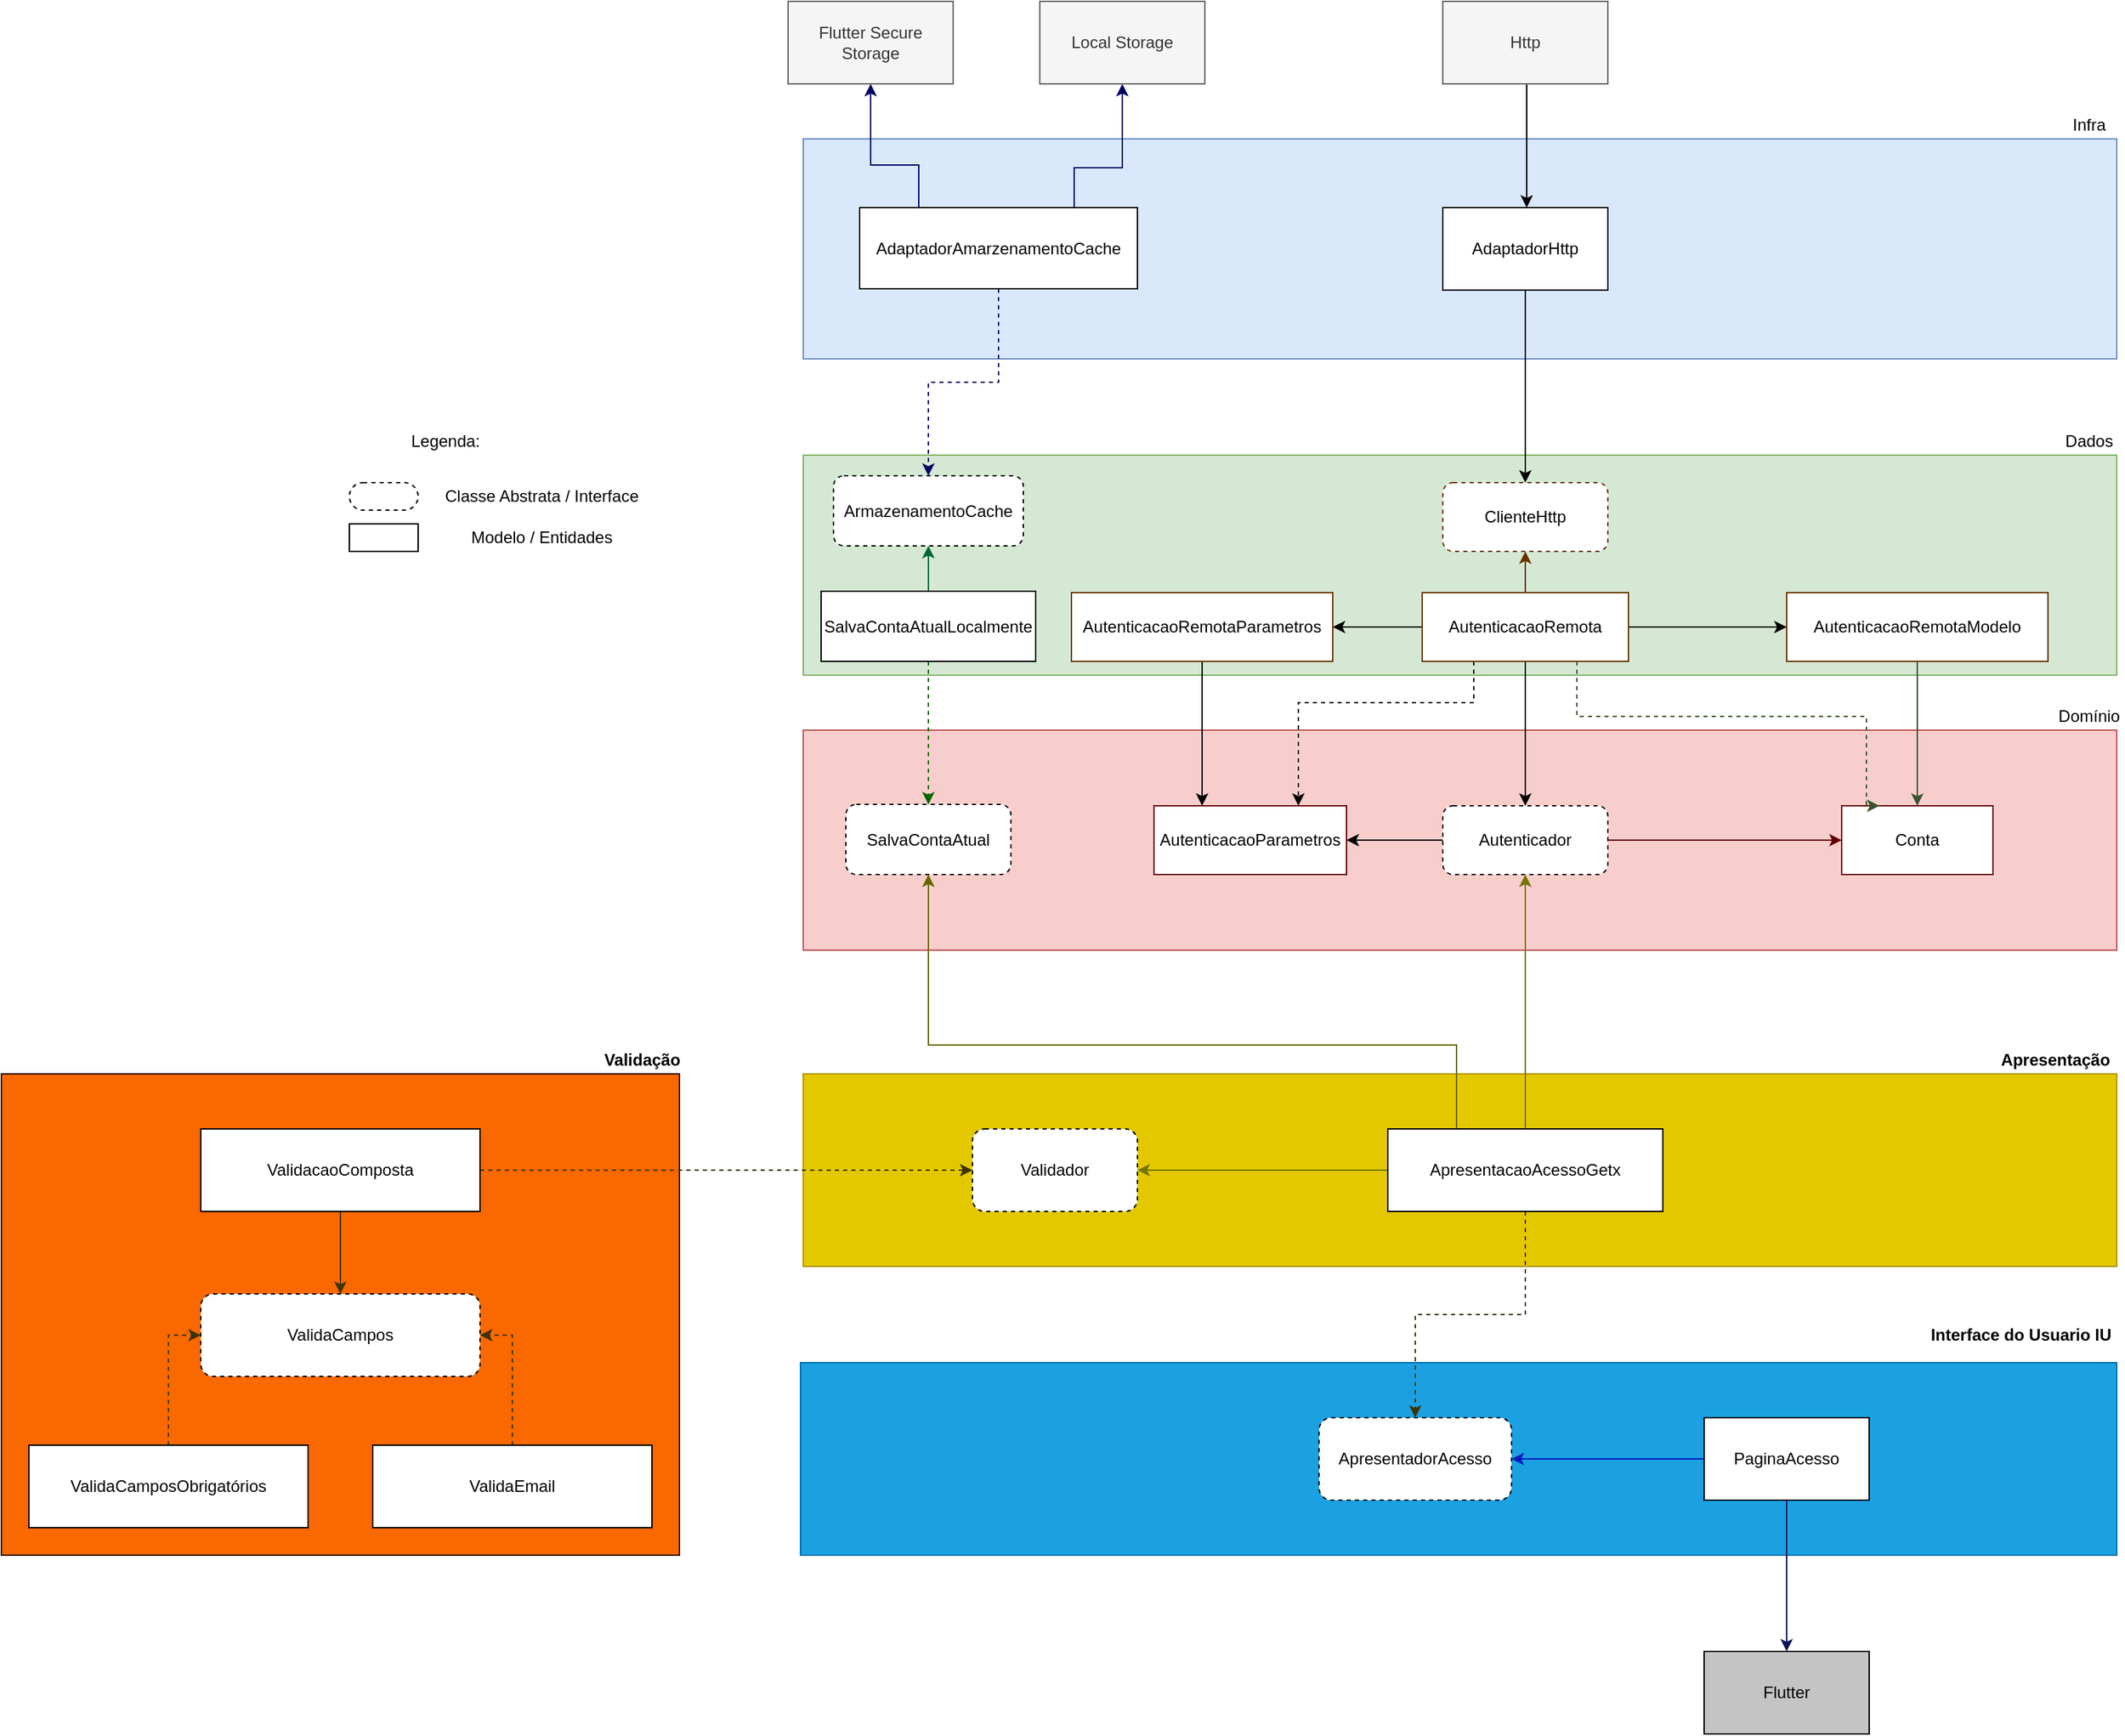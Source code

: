<mxfile version="14.9.6" type="device" pages="2"><diagram id="-bbJJGRPxOJt1-t5jsVp" name="Acesso"><mxGraphModel dx="1668" dy="913" grid="0" gridSize="10" guides="1" tooltips="1" connect="1" arrows="1" fold="1" page="0" pageScale="1" pageWidth="827" pageHeight="1169" background="#FFFFFF" math="0" shadow="0"><root><mxCell id="0"/><mxCell id="1" parent="0"/><mxCell id="5rnnDhxkC4u2PqNywNhu-6" value="" style="whiteSpace=wrap;html=1;rounded=0;fontSize=12;fillColor=#fa6800;fontColor=#000000;perimeterSpacing=1;strokeColor=#2B0C00;labelBorderColor=#000000;" parent="1" vertex="1"><mxGeometry x="-708" y="440" width="493" height="350" as="geometry"/></mxCell><mxCell id="UwhH6ctMZS8l2nbzUYeM-2" value="" style="rounded=0;whiteSpace=wrap;html=1;fillColor=#f8cecc;strokeColor=#b85450;labelBorderColor=none;" parent="1" vertex="1"><mxGeometry x="-125" y="190" width="955" height="160" as="geometry"/></mxCell><mxCell id="UwhH6ctMZS8l2nbzUYeM-15" value="" style="edgeStyle=orthogonalEdgeStyle;rounded=0;orthogonalLoop=1;jettySize=auto;html=1;fillColor=#f8cecc;strokeColor=#660000;" parent="1" source="UwhH6ctMZS8l2nbzUYeM-1" target="UwhH6ctMZS8l2nbzUYeM-10" edge="1"><mxGeometry relative="1" as="geometry"/></mxCell><mxCell id="7zhD6zq6-r8EvPoiKC4T-30" value="" style="edgeStyle=orthogonalEdgeStyle;rounded=0;orthogonalLoop=1;jettySize=auto;html=1;" parent="1" source="UwhH6ctMZS8l2nbzUYeM-1" target="7zhD6zq6-r8EvPoiKC4T-16" edge="1"><mxGeometry relative="1" as="geometry"/></mxCell><mxCell id="UwhH6ctMZS8l2nbzUYeM-1" value="Autenticador" style="rounded=1;whiteSpace=wrap;html=1;dashed=1;" parent="1" vertex="1"><mxGeometry x="340" y="245" width="120" height="50" as="geometry"/></mxCell><mxCell id="UwhH6ctMZS8l2nbzUYeM-3" value="Domínio" style="text;html=1;strokeColor=none;fillColor=none;align=center;verticalAlign=middle;whiteSpace=wrap;rounded=0;" parent="1" vertex="1"><mxGeometry x="790" y="170" width="40" height="20" as="geometry"/></mxCell><mxCell id="UwhH6ctMZS8l2nbzUYeM-5" value="Classe Abstrata / Interface" style="text;html=1;strokeColor=none;fillColor=none;align=center;verticalAlign=middle;whiteSpace=wrap;rounded=0;" parent="1" vertex="1"><mxGeometry x="-405" y="20" width="180" as="geometry"/></mxCell><mxCell id="UwhH6ctMZS8l2nbzUYeM-7" value="Legenda:" style="text;html=1;strokeColor=none;fillColor=none;align=center;verticalAlign=middle;whiteSpace=wrap;rounded=0;" parent="1" vertex="1"><mxGeometry x="-405" y="-30" width="40" height="20" as="geometry"/></mxCell><mxCell id="UwhH6ctMZS8l2nbzUYeM-8" value="" style="rounded=1;whiteSpace=wrap;html=1;dashed=1;arcSize=50;" parent="1" vertex="1"><mxGeometry x="-455" y="10" width="50" height="20" as="geometry"/></mxCell><mxCell id="UwhH6ctMZS8l2nbzUYeM-10" value="Conta" style="rounded=0;whiteSpace=wrap;html=1;strokeColor=#660000;" parent="1" vertex="1"><mxGeometry x="630" y="245" width="110" height="50" as="geometry"/></mxCell><mxCell id="UwhH6ctMZS8l2nbzUYeM-12" value="" style="rounded=0;whiteSpace=wrap;html=1;arcSize=50;" parent="1" vertex="1"><mxGeometry x="-455" y="40" width="50" height="20" as="geometry"/></mxCell><mxCell id="UwhH6ctMZS8l2nbzUYeM-13" value="Modelo / Entidades" style="text;html=1;strokeColor=none;fillColor=none;align=center;verticalAlign=middle;whiteSpace=wrap;rounded=0;" parent="1" vertex="1"><mxGeometry x="-405" y="50" width="180" as="geometry"/></mxCell><mxCell id="UwhH6ctMZS8l2nbzUYeM-19" value="" style="rounded=0;whiteSpace=wrap;html=1;fillColor=#d5e8d4;strokeColor=#82b366;" parent="1" vertex="1"><mxGeometry x="-125" y="-10" width="955" height="160" as="geometry"/></mxCell><mxCell id="UwhH6ctMZS8l2nbzUYeM-22" value="Dados" style="text;html=1;strokeColor=none;fillColor=none;align=center;verticalAlign=middle;whiteSpace=wrap;rounded=0;" parent="1" vertex="1"><mxGeometry x="790" y="-30" width="40" height="20" as="geometry"/></mxCell><mxCell id="UwhH6ctMZS8l2nbzUYeM-42" style="edgeStyle=orthogonalEdgeStyle;rounded=0;orthogonalLoop=1;jettySize=auto;html=1;exitX=0.5;exitY=0;exitDx=0;exitDy=0;entryX=0.5;entryY=1;entryDx=0;entryDy=0;strokeColor=#663300;" parent="1" source="UwhH6ctMZS8l2nbzUYeM-23" target="UwhH6ctMZS8l2nbzUYeM-38" edge="1"><mxGeometry relative="1" as="geometry"/></mxCell><mxCell id="7zhD6zq6-r8EvPoiKC4T-9" style="edgeStyle=orthogonalEdgeStyle;rounded=0;orthogonalLoop=1;jettySize=auto;html=1;" parent="1" source="UwhH6ctMZS8l2nbzUYeM-23" target="7zhD6zq6-r8EvPoiKC4T-3" edge="1"><mxGeometry relative="1" as="geometry"/></mxCell><mxCell id="7zhD6zq6-r8EvPoiKC4T-13" style="edgeStyle=orthogonalEdgeStyle;rounded=0;orthogonalLoop=1;jettySize=auto;html=1;" parent="1" source="UwhH6ctMZS8l2nbzUYeM-23" target="7zhD6zq6-r8EvPoiKC4T-4" edge="1"><mxGeometry relative="1" as="geometry"/></mxCell><mxCell id="7zhD6zq6-r8EvPoiKC4T-20" style="edgeStyle=orthogonalEdgeStyle;rounded=0;orthogonalLoop=1;jettySize=auto;html=1;exitX=0.5;exitY=1;exitDx=0;exitDy=0;" parent="1" source="UwhH6ctMZS8l2nbzUYeM-23" target="UwhH6ctMZS8l2nbzUYeM-1" edge="1"><mxGeometry relative="1" as="geometry"/></mxCell><mxCell id="7zhD6zq6-r8EvPoiKC4T-38" style="edgeStyle=orthogonalEdgeStyle;rounded=0;orthogonalLoop=1;jettySize=auto;html=1;exitX=0.25;exitY=1;exitDx=0;exitDy=0;entryX=0.75;entryY=0;entryDx=0;entryDy=0;dashed=1;" parent="1" source="UwhH6ctMZS8l2nbzUYeM-23" target="7zhD6zq6-r8EvPoiKC4T-16" edge="1"><mxGeometry relative="1" as="geometry"><Array as="points"><mxPoint x="363" y="170"/><mxPoint x="235" y="170"/></Array></mxGeometry></mxCell><mxCell id="Z8HJeur-uWIIA_DgqLQY-16" style="edgeStyle=orthogonalEdgeStyle;rounded=0;orthogonalLoop=1;jettySize=auto;html=1;exitX=0.75;exitY=1;exitDx=0;exitDy=0;entryX=0.25;entryY=0;entryDx=0;entryDy=0;dashed=1;fillColor=#6d8764;strokeColor=#3A5431;" parent="1" source="UwhH6ctMZS8l2nbzUYeM-23" target="UwhH6ctMZS8l2nbzUYeM-10" edge="1"><mxGeometry relative="1" as="geometry"><Array as="points"><mxPoint x="438" y="180"/><mxPoint x="648" y="180"/></Array></mxGeometry></mxCell><mxCell id="UwhH6ctMZS8l2nbzUYeM-23" value="AutenticacaoRemota" style="rounded=0;whiteSpace=wrap;html=1;strokeColor=#663300;" parent="1" vertex="1"><mxGeometry x="325" y="90" width="150" height="50" as="geometry"/></mxCell><mxCell id="UwhH6ctMZS8l2nbzUYeM-38" value="" style="rounded=1;whiteSpace=wrap;html=1;strokeColor=#663300;dashed=1;fillColor=#FFFFFF;" parent="1" vertex="1"><mxGeometry x="340" y="10" width="120" height="50" as="geometry"/></mxCell><mxCell id="UwhH6ctMZS8l2nbzUYeM-41" value="ClienteHttp" style="text;html=1;strokeColor=none;fillColor=none;align=center;verticalAlign=middle;whiteSpace=wrap;rounded=0;" parent="1" vertex="1"><mxGeometry x="380" y="25" width="40" height="20" as="geometry"/></mxCell><mxCell id="7zhD6zq6-r8EvPoiKC4T-36" style="edgeStyle=orthogonalEdgeStyle;rounded=0;orthogonalLoop=1;jettySize=auto;html=1;exitX=0.5;exitY=1;exitDx=0;exitDy=0;entryX=0.25;entryY=0;entryDx=0;entryDy=0;" parent="1" source="7zhD6zq6-r8EvPoiKC4T-3" target="7zhD6zq6-r8EvPoiKC4T-16" edge="1"><mxGeometry relative="1" as="geometry"/></mxCell><mxCell id="7zhD6zq6-r8EvPoiKC4T-3" value="AutenticacaoRemotaParametros" style="rounded=0;whiteSpace=wrap;html=1;strokeColor=#663300;" parent="1" vertex="1"><mxGeometry x="70" y="90" width="190" height="50" as="geometry"/></mxCell><mxCell id="Z8HJeur-uWIIA_DgqLQY-17" style="edgeStyle=orthogonalEdgeStyle;rounded=0;orthogonalLoop=1;jettySize=auto;html=1;exitX=0.5;exitY=1;exitDx=0;exitDy=0;fillColor=#6d8764;strokeColor=#3A5431;" parent="1" source="7zhD6zq6-r8EvPoiKC4T-4" target="UwhH6ctMZS8l2nbzUYeM-10" edge="1"><mxGeometry relative="1" as="geometry"/></mxCell><mxCell id="7zhD6zq6-r8EvPoiKC4T-4" value="AutenticacaoRemotaModelo" style="rounded=0;whiteSpace=wrap;html=1;strokeColor=#663300;" parent="1" vertex="1"><mxGeometry x="590" y="90" width="190" height="50" as="geometry"/></mxCell><mxCell id="7zhD6zq6-r8EvPoiKC4T-16" value="AutenticacaoParametros" style="rounded=0;whiteSpace=wrap;html=1;strokeColor=#660000;" parent="1" vertex="1"><mxGeometry x="130" y="245" width="140" height="50" as="geometry"/></mxCell><mxCell id="Z8HJeur-uWIIA_DgqLQY-1" value="" style="rounded=0;whiteSpace=wrap;html=1;fillColor=#dae8fc;strokeColor=#6c8ebf;" parent="1" vertex="1"><mxGeometry x="-125" y="-240" width="955" height="160" as="geometry"/></mxCell><mxCell id="Z8HJeur-uWIIA_DgqLQY-6" style="edgeStyle=orthogonalEdgeStyle;rounded=0;orthogonalLoop=1;jettySize=auto;html=1;entryX=0.5;entryY=0;entryDx=0;entryDy=0;" parent="1" source="Z8HJeur-uWIIA_DgqLQY-3" target="UwhH6ctMZS8l2nbzUYeM-38" edge="1"><mxGeometry relative="1" as="geometry"/></mxCell><mxCell id="Z8HJeur-uWIIA_DgqLQY-3" value="AdaptadorHttp" style="rounded=0;whiteSpace=wrap;html=1;" parent="1" vertex="1"><mxGeometry x="340" y="-190" width="120" height="60" as="geometry"/></mxCell><mxCell id="Z8HJeur-uWIIA_DgqLQY-5" value="Infra" style="text;html=1;strokeColor=none;fillColor=none;align=center;verticalAlign=middle;whiteSpace=wrap;rounded=0;" parent="1" vertex="1"><mxGeometry x="790" y="-260" width="40" height="20" as="geometry"/></mxCell><mxCell id="Z8HJeur-uWIIA_DgqLQY-8" value="" style="edgeStyle=orthogonalEdgeStyle;rounded=0;orthogonalLoop=1;jettySize=auto;html=1;" parent="1" edge="1"><mxGeometry relative="1" as="geometry"><mxPoint x="401" y="-280" as="sourcePoint"/><mxPoint x="401" y="-190" as="targetPoint"/><Array as="points"><mxPoint x="401" y="-250"/><mxPoint x="401" y="-250"/></Array></mxGeometry></mxCell><mxCell id="Z8HJeur-uWIIA_DgqLQY-7" value="Http" style="whiteSpace=wrap;html=1;fillColor=#f5f5f5;strokeColor=#666666;fontColor=#333333;" parent="1" vertex="1"><mxGeometry x="340" y="-340" width="120" height="60" as="geometry"/></mxCell><mxCell id="Z8HJeur-uWIIA_DgqLQY-9" value="" style="rounded=0;whiteSpace=wrap;html=1;fillColor=#e3c800;strokeColor=#B09500;fontColor=#000000;labelBorderColor=#000000;" parent="1" vertex="1"><mxGeometry x="-125" y="440" width="955" height="140" as="geometry"/></mxCell><mxCell id="Z8HJeur-uWIIA_DgqLQY-10" value="" style="rounded=0;whiteSpace=wrap;html=1;fillColor=#1ba1e2;strokeColor=#006EAF;fontColor=#ffffff;labelBorderColor=#000A14;" parent="1" vertex="1"><mxGeometry x="-127" y="650" width="957" height="140" as="geometry"/></mxCell><mxCell id="Z8HJeur-uWIIA_DgqLQY-37" style="edgeStyle=orthogonalEdgeStyle;rounded=0;orthogonalLoop=1;jettySize=auto;html=1;strokeColor=#757500;" parent="1" source="Z8HJeur-uWIIA_DgqLQY-12" target="UwhH6ctMZS8l2nbzUYeM-1" edge="1"><mxGeometry relative="1" as="geometry"/></mxCell><mxCell id="Z8HJeur-uWIIA_DgqLQY-38" value="" style="edgeStyle=orthogonalEdgeStyle;rounded=0;orthogonalLoop=1;jettySize=auto;html=1;strokeColor=#757500;" parent="1" source="Z8HJeur-uWIIA_DgqLQY-12" target="Z8HJeur-uWIIA_DgqLQY-15" edge="1"><mxGeometry relative="1" as="geometry"/></mxCell><mxCell id="5rnnDhxkC4u2PqNywNhu-3" style="edgeStyle=orthogonalEdgeStyle;rounded=0;orthogonalLoop=1;jettySize=auto;html=1;fontSize=12;fillColor=#e3c800;dashed=1;strokeColor=#3D3400;" parent="1" source="Z8HJeur-uWIIA_DgqLQY-12" target="5rnnDhxkC4u2PqNywNhu-2" edge="1"><mxGeometry relative="1" as="geometry"/></mxCell><mxCell id="5x_9FI-Nl0D0vRtxpxNL-2" style="edgeStyle=orthogonalEdgeStyle;rounded=0;orthogonalLoop=1;jettySize=auto;html=1;entryX=0.5;entryY=1;entryDx=0;entryDy=0;strokeColor=#666600;" edge="1" parent="1" source="Z8HJeur-uWIIA_DgqLQY-12" target="5x_9FI-Nl0D0vRtxpxNL-1"><mxGeometry relative="1" as="geometry"><Array as="points"><mxPoint x="350" y="419"/><mxPoint x="-34" y="419"/></Array></mxGeometry></mxCell><mxCell id="Z8HJeur-uWIIA_DgqLQY-12" value="ApresentacaoAcessoGetx" style="rounded=0;whiteSpace=wrap;html=1;" parent="1" vertex="1"><mxGeometry x="300" y="480" width="200" height="60" as="geometry"/></mxCell><mxCell id="Z8HJeur-uWIIA_DgqLQY-13" value="Apresentação" style="text;html=1;align=center;verticalAlign=middle;resizable=0;points=[];autosize=1;strokeColor=none;fontStyle=1" parent="1" vertex="1"><mxGeometry x="740" y="420" width="90" height="20" as="geometry"/></mxCell><mxCell id="Z8HJeur-uWIIA_DgqLQY-15" value="Validador" style="rounded=1;whiteSpace=wrap;html=1;dashed=1;" parent="1" vertex="1"><mxGeometry x="-2" y="480" width="120" height="60" as="geometry"/></mxCell><mxCell id="Z8HJeur-uWIIA_DgqLQY-19" value="Interface do Usuario IU" style="text;html=1;align=center;verticalAlign=middle;resizable=0;points=[];autosize=1;strokeColor=none;fontStyle=1" parent="1" vertex="1"><mxGeometry x="685" y="620" width="150" height="20" as="geometry"/></mxCell><mxCell id="5rnnDhxkC4u2PqNywNhu-13" style="edgeStyle=orthogonalEdgeStyle;rounded=0;orthogonalLoop=1;jettySize=auto;html=1;entryX=0;entryY=0.5;entryDx=0;entryDy=0;fontSize=12;strokeColor=#3D3400;dashed=1;" parent="1" source="Z8HJeur-uWIIA_DgqLQY-21" target="5rnnDhxkC4u2PqNywNhu-8" edge="1"><mxGeometry relative="1" as="geometry"/></mxCell><mxCell id="Z8HJeur-uWIIA_DgqLQY-21" value="ValidaCamposObrigatórios" style="rounded=0;whiteSpace=wrap;html=1;fillColor=#FFFFFF;" parent="1" vertex="1"><mxGeometry x="-688" y="710" width="203" height="60" as="geometry"/></mxCell><mxCell id="5rnnDhxkC4u2PqNywNhu-12" style="edgeStyle=orthogonalEdgeStyle;rounded=0;orthogonalLoop=1;jettySize=auto;html=1;entryX=1;entryY=0.5;entryDx=0;entryDy=0;fontSize=12;strokeColor=#3D3400;dashed=1;" parent="1" source="Z8HJeur-uWIIA_DgqLQY-22" target="5rnnDhxkC4u2PqNywNhu-8" edge="1"><mxGeometry relative="1" as="geometry"/></mxCell><mxCell id="Z8HJeur-uWIIA_DgqLQY-22" value="ValidaEmail" style="rounded=0;whiteSpace=wrap;html=1;fillColor=#FFFFFF;" parent="1" vertex="1"><mxGeometry x="-438" y="710" width="203" height="60" as="geometry"/></mxCell><mxCell id="5rnnDhxkC4u2PqNywNhu-9" style="edgeStyle=orthogonalEdgeStyle;rounded=0;orthogonalLoop=1;jettySize=auto;html=1;entryX=0;entryY=0.5;entryDx=0;entryDy=0;fontSize=12;strokeColor=#3D3400;dashed=1;" parent="1" source="Z8HJeur-uWIIA_DgqLQY-23" target="Z8HJeur-uWIIA_DgqLQY-15" edge="1"><mxGeometry relative="1" as="geometry"/></mxCell><mxCell id="5rnnDhxkC4u2PqNywNhu-11" style="edgeStyle=orthogonalEdgeStyle;rounded=0;orthogonalLoop=1;jettySize=auto;html=1;fontSize=12;strokeColor=#3D3400;" parent="1" source="Z8HJeur-uWIIA_DgqLQY-23" target="5rnnDhxkC4u2PqNywNhu-8" edge="1"><mxGeometry relative="1" as="geometry"/></mxCell><mxCell id="Z8HJeur-uWIIA_DgqLQY-23" value="ValidacaoComposta" style="rounded=0;whiteSpace=wrap;html=1;fillColor=#FFFFFF;" parent="1" vertex="1"><mxGeometry x="-563" y="480" width="203" height="60" as="geometry"/></mxCell><mxCell id="Z8HJeur-uWIIA_DgqLQY-35" style="edgeStyle=orthogonalEdgeStyle;rounded=0;orthogonalLoop=1;jettySize=auto;html=1;strokeColor=#0C1759;" parent="1" source="Z8HJeur-uWIIA_DgqLQY-30" target="Z8HJeur-uWIIA_DgqLQY-33" edge="1"><mxGeometry relative="1" as="geometry"/></mxCell><mxCell id="5rnnDhxkC4u2PqNywNhu-4" style="edgeStyle=orthogonalEdgeStyle;rounded=0;orthogonalLoop=1;jettySize=auto;html=1;entryX=1;entryY=0.5;entryDx=0;entryDy=0;fontSize=12;strokeColor=#001DBC;fillColor=#0050ef;" parent="1" source="Z8HJeur-uWIIA_DgqLQY-30" target="5rnnDhxkC4u2PqNywNhu-2" edge="1"><mxGeometry relative="1" as="geometry"/></mxCell><mxCell id="Z8HJeur-uWIIA_DgqLQY-30" value="PaginaAcesso" style="rounded=0;whiteSpace=wrap;html=1;fillColor=#FFFFFF;" parent="1" vertex="1"><mxGeometry x="530" y="690" width="120" height="60" as="geometry"/></mxCell><mxCell id="Z8HJeur-uWIIA_DgqLQY-33" value="Flutter" style="rounded=0;whiteSpace=wrap;html=1;fillColor=#C4C4C4;" parent="1" vertex="1"><mxGeometry x="530" y="860" width="120" height="60" as="geometry"/></mxCell><mxCell id="Z8HJeur-uWIIA_DgqLQY-36" value="Validação" style="text;html=1;strokeColor=none;fillColor=none;align=center;verticalAlign=middle;whiteSpace=wrap;rounded=0;fontStyle=1" parent="1" vertex="1"><mxGeometry x="-262" y="420" width="40" height="20" as="geometry"/></mxCell><mxCell id="5rnnDhxkC4u2PqNywNhu-2" value="ApresentadorAcesso" style="rounded=1;whiteSpace=wrap;html=1;dashed=1;" parent="1" vertex="1"><mxGeometry x="250" y="690" width="140" height="60" as="geometry"/></mxCell><mxCell id="5rnnDhxkC4u2PqNywNhu-8" value="ValidaCampos" style="rounded=1;whiteSpace=wrap;html=1;fillColor=#FFFFFF;dashed=1;" parent="1" vertex="1"><mxGeometry x="-563" y="600" width="203" height="60" as="geometry"/></mxCell><mxCell id="5x_9FI-Nl0D0vRtxpxNL-1" value="SalvaContaAtual" style="whiteSpace=wrap;html=1;rounded=1;dashed=1;" vertex="1" parent="1"><mxGeometry x="-94" y="244" width="120" height="51" as="geometry"/></mxCell><mxCell id="5x_9FI-Nl0D0vRtxpxNL-5" style="edgeStyle=orthogonalEdgeStyle;rounded=0;orthogonalLoop=1;jettySize=auto;html=1;dashed=1;strokeColor=#006600;" edge="1" parent="1" source="5x_9FI-Nl0D0vRtxpxNL-3" target="5x_9FI-Nl0D0vRtxpxNL-1"><mxGeometry relative="1" as="geometry"/></mxCell><mxCell id="5x_9FI-Nl0D0vRtxpxNL-6" style="edgeStyle=orthogonalEdgeStyle;rounded=0;orthogonalLoop=1;jettySize=auto;html=1;strokeColor=#006633;" edge="1" parent="1" source="5x_9FI-Nl0D0vRtxpxNL-3" target="5x_9FI-Nl0D0vRtxpxNL-4"><mxGeometry relative="1" as="geometry"/></mxCell><mxCell id="5x_9FI-Nl0D0vRtxpxNL-3" value="SalvaContaAtualLocalmente" style="whiteSpace=wrap;html=1;rounded=0;" vertex="1" parent="1"><mxGeometry x="-112" y="89" width="156" height="51" as="geometry"/></mxCell><mxCell id="5x_9FI-Nl0D0vRtxpxNL-4" value="ArmazenamentoCache" style="whiteSpace=wrap;html=1;rounded=1;dashed=1;" vertex="1" parent="1"><mxGeometry x="-103" y="5" width="138" height="51" as="geometry"/></mxCell><mxCell id="5x_9FI-Nl0D0vRtxpxNL-8" style="edgeStyle=orthogonalEdgeStyle;rounded=0;orthogonalLoop=1;jettySize=auto;html=1;entryX=0.5;entryY=0;entryDx=0;entryDy=0;strokeColor=#000066;dashed=1;" edge="1" parent="1" source="5x_9FI-Nl0D0vRtxpxNL-7" target="5x_9FI-Nl0D0vRtxpxNL-4"><mxGeometry relative="1" as="geometry"/></mxCell><mxCell id="5x_9FI-Nl0D0vRtxpxNL-11" style="edgeStyle=orthogonalEdgeStyle;rounded=0;orthogonalLoop=1;jettySize=auto;html=1;entryX=0.5;entryY=1;entryDx=0;entryDy=0;strokeColor=#000066;" edge="1" parent="1" source="5x_9FI-Nl0D0vRtxpxNL-7" target="5x_9FI-Nl0D0vRtxpxNL-9"><mxGeometry relative="1" as="geometry"><Array as="points"><mxPoint x="72" y="-219"/><mxPoint x="107" y="-219"/></Array></mxGeometry></mxCell><mxCell id="5x_9FI-Nl0D0vRtxpxNL-12" style="edgeStyle=orthogonalEdgeStyle;rounded=0;orthogonalLoop=1;jettySize=auto;html=1;strokeColor=#000066;" edge="1" parent="1" source="5x_9FI-Nl0D0vRtxpxNL-7" target="5x_9FI-Nl0D0vRtxpxNL-10"><mxGeometry relative="1" as="geometry"><Array as="points"><mxPoint x="-41" y="-221"/><mxPoint x="-76" y="-221"/></Array></mxGeometry></mxCell><mxCell id="5x_9FI-Nl0D0vRtxpxNL-7" value="AdaptadorAmarzenamentoCache" style="whiteSpace=wrap;html=1;rounded=0;" vertex="1" parent="1"><mxGeometry x="-84" y="-190" width="202" height="59" as="geometry"/></mxCell><mxCell id="5x_9FI-Nl0D0vRtxpxNL-9" value="Local Storage" style="whiteSpace=wrap;html=1;fillColor=#f5f5f5;strokeColor=#666666;fontColor=#333333;" vertex="1" parent="1"><mxGeometry x="47" y="-340" width="120" height="60" as="geometry"/></mxCell><mxCell id="5x_9FI-Nl0D0vRtxpxNL-10" value="Flutter Secure Storage" style="whiteSpace=wrap;html=1;fillColor=#f5f5f5;strokeColor=#666666;fontColor=#333333;" vertex="1" parent="1"><mxGeometry x="-136" y="-340" width="120" height="60" as="geometry"/></mxCell></root></mxGraphModel></diagram><diagram id="ycyN1SMtloZr0cbZOVLn" name="Pad. Proj IU"><mxGraphModel dx="868" dy="513" grid="1" gridSize="10" guides="1" tooltips="1" connect="1" arrows="1" fold="1" page="1" pageScale="1" pageWidth="850" pageHeight="1100" math="0" shadow="0"><root><mxCell id="uQr1lxOckWPUnEs-vN7R-0"/><mxCell id="uQr1lxOckWPUnEs-vN7R-1" parent="uQr1lxOckWPUnEs-vN7R-0"/><mxCell id="uQr1lxOckWPUnEs-vN7R-2" value="&lt;b&gt;&lt;font style=&quot;font-size: 12px&quot;&gt;MVC&lt;/font&gt;&lt;/b&gt;" style="whiteSpace=wrap;html=1;fillColor=#FF6666;rounded=0;" vertex="1" parent="uQr1lxOckWPUnEs-vN7R-1"><mxGeometry x="130" y="30" width="600" height="160" as="geometry"/></mxCell><mxCell id="uQr1lxOckWPUnEs-vN7R-13" style="edgeStyle=orthogonalEdgeStyle;rounded=0;orthogonalLoop=1;jettySize=auto;html=1;exitX=1;exitY=0.25;exitDx=0;exitDy=0;entryX=0;entryY=0.25;entryDx=0;entryDy=0;strokeColor=#000000;" edge="1" parent="uQr1lxOckWPUnEs-vN7R-1" source="uQr1lxOckWPUnEs-vN7R-3" target="uQr1lxOckWPUnEs-vN7R-6"><mxGeometry relative="1" as="geometry"/></mxCell><mxCell id="uQr1lxOckWPUnEs-vN7R-17" style="edgeStyle=orthogonalEdgeStyle;rounded=0;orthogonalLoop=1;jettySize=auto;html=1;exitX=0;exitY=0.75;exitDx=0;exitDy=0;entryX=1;entryY=0.75;entryDx=0;entryDy=0;strokeColor=#000000;" edge="1" parent="uQr1lxOckWPUnEs-vN7R-1" source="uQr1lxOckWPUnEs-vN7R-3" target="uQr1lxOckWPUnEs-vN7R-4"><mxGeometry relative="1" as="geometry"/></mxCell><mxCell id="uQr1lxOckWPUnEs-vN7R-3" value="Controller" style="rounded=0;whiteSpace=wrap;html=1;fillColor=#FFFFFF;" vertex="1" parent="uQr1lxOckWPUnEs-vN7R-1"><mxGeometry x="370" y="100" width="120" height="60" as="geometry"/></mxCell><mxCell id="uQr1lxOckWPUnEs-vN7R-10" style="edgeStyle=orthogonalEdgeStyle;rounded=0;orthogonalLoop=1;jettySize=auto;html=1;exitX=1;exitY=0.25;exitDx=0;exitDy=0;entryX=0;entryY=0.25;entryDx=0;entryDy=0;dashed=1;" edge="1" parent="uQr1lxOckWPUnEs-vN7R-1" source="uQr1lxOckWPUnEs-vN7R-4" target="uQr1lxOckWPUnEs-vN7R-3"><mxGeometry relative="1" as="geometry"/></mxCell><mxCell id="uQr1lxOckWPUnEs-vN7R-4" value="Model" style="rounded=0;whiteSpace=wrap;html=1;fillColor=#FFFFFF;" vertex="1" parent="uQr1lxOckWPUnEs-vN7R-1"><mxGeometry x="180" y="100" width="120" height="60" as="geometry"/></mxCell><mxCell id="uQr1lxOckWPUnEs-vN7R-14" style="edgeStyle=orthogonalEdgeStyle;rounded=0;orthogonalLoop=1;jettySize=auto;html=1;exitX=0;exitY=0.75;exitDx=0;exitDy=0;entryX=1;entryY=0.75;entryDx=0;entryDy=0;strokeColor=#000000;" edge="1" parent="uQr1lxOckWPUnEs-vN7R-1" source="uQr1lxOckWPUnEs-vN7R-6" target="uQr1lxOckWPUnEs-vN7R-3"><mxGeometry relative="1" as="geometry"/></mxCell><mxCell id="uQr1lxOckWPUnEs-vN7R-6" value="View" style="rounded=0;whiteSpace=wrap;html=1;fillColor=#FFFFFF;" vertex="1" parent="uQr1lxOckWPUnEs-vN7R-1"><mxGeometry x="560" y="100" width="120" height="60" as="geometry"/></mxCell><mxCell id="uQr1lxOckWPUnEs-vN7R-8" value="&lt;b&gt;&lt;font style=&quot;font-size: 20px&quot;&gt;MVC&lt;/font&gt;&lt;/b&gt;" style="text;html=1;strokeColor=none;fillColor=none;align=center;verticalAlign=middle;whiteSpace=wrap;rounded=0;" vertex="1" parent="uQr1lxOckWPUnEs-vN7R-1"><mxGeometry x="410" y="40" width="40" height="20" as="geometry"/></mxCell><mxCell id="uQr1lxOckWPUnEs-vN7R-18" value="response" style="text;html=1;align=center;verticalAlign=middle;resizable=0;points=[];autosize=1;strokeColor=none;" vertex="1" parent="uQr1lxOckWPUnEs-vN7R-1"><mxGeometry x="305" y="90" width="60" height="20" as="geometry"/></mxCell><mxCell id="uQr1lxOckWPUnEs-vN7R-19" value="request" style="text;html=1;align=center;verticalAlign=middle;resizable=0;points=[];autosize=1;strokeColor=none;" vertex="1" parent="uQr1lxOckWPUnEs-vN7R-1"><mxGeometry x="306" y="150" width="60" height="20" as="geometry"/></mxCell><mxCell id="uQr1lxOckWPUnEs-vN7R-20" value="update" style="text;html=1;align=center;verticalAlign=middle;resizable=0;points=[];autosize=1;strokeColor=none;" vertex="1" parent="uQr1lxOckWPUnEs-vN7R-1"><mxGeometry x="500" y="90" width="50" height="20" as="geometry"/></mxCell><mxCell id="uQr1lxOckWPUnEs-vN7R-22" value="event" style="text;html=1;align=center;verticalAlign=middle;resizable=0;points=[];autosize=1;strokeColor=none;" vertex="1" parent="uQr1lxOckWPUnEs-vN7R-1"><mxGeometry x="505" y="150" width="40" height="20" as="geometry"/></mxCell><mxCell id="uQr1lxOckWPUnEs-vN7R-24" value="" style="rounded=0;whiteSpace=wrap;html=1;fillColor=#B3FF66;" vertex="1" parent="uQr1lxOckWPUnEs-vN7R-1"><mxGeometry x="130" y="250" width="600" height="290" as="geometry"/></mxCell><mxCell id="uQr1lxOckWPUnEs-vN7R-25" value="MVVM" style="text;html=1;align=center;verticalAlign=middle;resizable=0;points=[];autosize=1;strokeColor=none;fontStyle=1;fontSize=20;" vertex="1" parent="uQr1lxOckWPUnEs-vN7R-1"><mxGeometry x="390" y="265" width="80" height="30" as="geometry"/></mxCell><mxCell id="uQr1lxOckWPUnEs-vN7R-32" style="edgeStyle=orthogonalEdgeStyle;rounded=0;orthogonalLoop=1;jettySize=auto;html=1;exitX=1;exitY=0.25;exitDx=0;exitDy=0;entryX=0;entryY=0.25;entryDx=0;entryDy=0;dashed=1;fontSize=20;strokeColor=#000000;" edge="1" parent="uQr1lxOckWPUnEs-vN7R-1" source="uQr1lxOckWPUnEs-vN7R-26" target="uQr1lxOckWPUnEs-vN7R-28"><mxGeometry relative="1" as="geometry"/></mxCell><mxCell id="uQr1lxOckWPUnEs-vN7R-40" style="edgeStyle=orthogonalEdgeStyle;rounded=0;orthogonalLoop=1;jettySize=auto;html=1;exitX=0;exitY=0.75;exitDx=0;exitDy=0;entryX=1;entryY=0.75;entryDx=0;entryDy=0;fontSize=12;strokeColor=#000000;" edge="1" parent="uQr1lxOckWPUnEs-vN7R-1" source="uQr1lxOckWPUnEs-vN7R-26" target="uQr1lxOckWPUnEs-vN7R-27"><mxGeometry relative="1" as="geometry"/></mxCell><mxCell id="uQr1lxOckWPUnEs-vN7R-26" value="&lt;font style=&quot;font-size: 12px&quot;&gt;ViewModel&lt;/font&gt;" style="rounded=0;whiteSpace=wrap;html=1;fontSize=20;fillColor=#FFFFFF;" vertex="1" parent="uQr1lxOckWPUnEs-vN7R-1"><mxGeometry x="370" y="440" width="120" height="60" as="geometry"/></mxCell><mxCell id="uQr1lxOckWPUnEs-vN7R-35" style="edgeStyle=orthogonalEdgeStyle;rounded=0;orthogonalLoop=1;jettySize=auto;html=1;exitX=1;exitY=0.25;exitDx=0;exitDy=0;entryX=0;entryY=0.25;entryDx=0;entryDy=0;fontSize=12;strokeColor=#000000;dashed=1;" edge="1" parent="uQr1lxOckWPUnEs-vN7R-1" source="uQr1lxOckWPUnEs-vN7R-27" target="uQr1lxOckWPUnEs-vN7R-26"><mxGeometry relative="1" as="geometry"/></mxCell><mxCell id="uQr1lxOckWPUnEs-vN7R-27" value="&lt;font style=&quot;font-size: 12px&quot;&gt;Model&lt;/font&gt;" style="rounded=0;whiteSpace=wrap;html=1;fontSize=20;fillColor=#FFFFFF;" vertex="1" parent="uQr1lxOckWPUnEs-vN7R-1"><mxGeometry x="170" y="440" width="120" height="60" as="geometry"/></mxCell><mxCell id="uQr1lxOckWPUnEs-vN7R-41" style="edgeStyle=orthogonalEdgeStyle;rounded=0;orthogonalLoop=1;jettySize=auto;html=1;exitX=0;exitY=0.75;exitDx=0;exitDy=0;entryX=1;entryY=0.75;entryDx=0;entryDy=0;fontSize=12;strokeColor=#000000;dashed=1;" edge="1" parent="uQr1lxOckWPUnEs-vN7R-1" source="uQr1lxOckWPUnEs-vN7R-28" target="uQr1lxOckWPUnEs-vN7R-26"><mxGeometry relative="1" as="geometry"/></mxCell><mxCell id="uQr1lxOckWPUnEs-vN7R-28" value="&lt;font style=&quot;font-size: 12px&quot;&gt;View&lt;/font&gt;" style="rounded=0;whiteSpace=wrap;html=1;fontSize=20;fillColor=#FFFFFF;" vertex="1" parent="uQr1lxOckWPUnEs-vN7R-1"><mxGeometry x="560" y="440" width="120" height="60" as="geometry"/></mxCell><mxCell id="uQr1lxOckWPUnEs-vN7R-31" style="edgeStyle=orthogonalEdgeStyle;rounded=0;orthogonalLoop=1;jettySize=auto;html=1;exitX=1;exitY=0.5;exitDx=0;exitDy=0;entryX=0.5;entryY=0;entryDx=0;entryDy=0;fontSize=20;strokeColor=#000000;" edge="1" parent="uQr1lxOckWPUnEs-vN7R-1" source="uQr1lxOckWPUnEs-vN7R-29" target="uQr1lxOckWPUnEs-vN7R-28"><mxGeometry relative="1" as="geometry"/></mxCell><mxCell id="uQr1lxOckWPUnEs-vN7R-33" style="edgeStyle=orthogonalEdgeStyle;rounded=0;orthogonalLoop=1;jettySize=auto;html=1;exitX=0;exitY=0.5;exitDx=0;exitDy=0;fontSize=20;strokeColor=#000000;" edge="1" parent="uQr1lxOckWPUnEs-vN7R-1" source="uQr1lxOckWPUnEs-vN7R-29" target="uQr1lxOckWPUnEs-vN7R-26"><mxGeometry relative="1" as="geometry"/></mxCell><mxCell id="uQr1lxOckWPUnEs-vN7R-29" value="&lt;font style=&quot;font-size: 12px&quot;&gt;Binder&lt;br&gt;(MS - XAML)&lt;br&gt;&lt;/font&gt;" style="rounded=0;whiteSpace=wrap;html=1;fontSize=20;fillColor=#FFFFFF;" vertex="1" parent="uQr1lxOckWPUnEs-vN7R-1"><mxGeometry x="465" y="330" width="120" height="60" as="geometry"/></mxCell><mxCell id="uQr1lxOckWPUnEs-vN7R-36" value="response" style="text;html=1;strokeColor=none;fillColor=none;align=center;verticalAlign=middle;whiteSpace=wrap;rounded=0;fontSize=12;" vertex="1" parent="uQr1lxOckWPUnEs-vN7R-1"><mxGeometry x="305" y="430" width="40" height="20" as="geometry"/></mxCell><mxCell id="uQr1lxOckWPUnEs-vN7R-37" value="bind" style="text;html=1;strokeColor=none;fillColor=none;align=center;verticalAlign=middle;whiteSpace=wrap;rounded=0;fontSize=12;" vertex="1" parent="uQr1lxOckWPUnEs-vN7R-1"><mxGeometry x="425" y="340" width="40" height="20" as="geometry"/></mxCell><mxCell id="uQr1lxOckWPUnEs-vN7R-38" value="bind" style="text;html=1;strokeColor=none;fillColor=none;align=center;verticalAlign=middle;whiteSpace=wrap;rounded=0;fontSize=12;" vertex="1" parent="uQr1lxOckWPUnEs-vN7R-1"><mxGeometry x="585" y="340" width="40" height="20" as="geometry"/></mxCell><mxCell id="uQr1lxOckWPUnEs-vN7R-39" value="notify" style="text;html=1;strokeColor=none;fillColor=none;align=center;verticalAlign=middle;whiteSpace=wrap;rounded=0;fontSize=12;" vertex="1" parent="uQr1lxOckWPUnEs-vN7R-1"><mxGeometry x="505" y="430" width="40" height="20" as="geometry"/></mxCell><mxCell id="uQr1lxOckWPUnEs-vN7R-42" value="request" style="text;html=1;strokeColor=none;fillColor=none;align=center;verticalAlign=middle;whiteSpace=wrap;rounded=0;fontSize=12;" vertex="1" parent="uQr1lxOckWPUnEs-vN7R-1"><mxGeometry x="306" y="490" width="40" height="20" as="geometry"/></mxCell><mxCell id="uQr1lxOckWPUnEs-vN7R-44" value="event" style="text;html=1;align=center;verticalAlign=middle;resizable=0;points=[];autosize=1;strokeColor=none;fontSize=12;" vertex="1" parent="uQr1lxOckWPUnEs-vN7R-1"><mxGeometry x="505" y="490" width="40" height="20" as="geometry"/></mxCell><mxCell id="uQr1lxOckWPUnEs-vN7R-45" value="" style="rounded=0;whiteSpace=wrap;html=1;fillColor=#99CCFF;" vertex="1" parent="uQr1lxOckWPUnEs-vN7R-1"><mxGeometry x="130" y="580" width="600" height="290" as="geometry"/></mxCell><mxCell id="uQr1lxOckWPUnEs-vN7R-46" value="MVP" style="text;html=1;align=center;verticalAlign=middle;resizable=0;points=[];autosize=1;strokeColor=none;fontStyle=1;fontSize=20;" vertex="1" parent="uQr1lxOckWPUnEs-vN7R-1"><mxGeometry x="400" y="595" width="60" height="30" as="geometry"/></mxCell><mxCell id="uQr1lxOckWPUnEs-vN7R-47" style="edgeStyle=orthogonalEdgeStyle;rounded=0;orthogonalLoop=1;jettySize=auto;html=1;exitX=1;exitY=0.25;exitDx=0;exitDy=0;entryX=0;entryY=0.25;entryDx=0;entryDy=0;dashed=1;fontSize=20;strokeColor=#000000;" edge="1" source="uQr1lxOckWPUnEs-vN7R-49" target="uQr1lxOckWPUnEs-vN7R-53" parent="uQr1lxOckWPUnEs-vN7R-1"><mxGeometry relative="1" as="geometry"/></mxCell><mxCell id="uQr1lxOckWPUnEs-vN7R-48" style="edgeStyle=orthogonalEdgeStyle;rounded=0;orthogonalLoop=1;jettySize=auto;html=1;exitX=0;exitY=0.75;exitDx=0;exitDy=0;entryX=1;entryY=0.75;entryDx=0;entryDy=0;fontSize=12;strokeColor=#000000;" edge="1" source="uQr1lxOckWPUnEs-vN7R-49" target="uQr1lxOckWPUnEs-vN7R-51" parent="uQr1lxOckWPUnEs-vN7R-1"><mxGeometry relative="1" as="geometry"/></mxCell><mxCell id="uQr1lxOckWPUnEs-vN7R-49" value="&lt;font style=&quot;font-size: 12px&quot;&gt;Presenter&lt;br&gt;(aprox. BLOC)&lt;br&gt;&lt;/font&gt;" style="rounded=0;whiteSpace=wrap;html=1;fontSize=20;fillColor=#FFFFFF;" vertex="1" parent="uQr1lxOckWPUnEs-vN7R-1"><mxGeometry x="370" y="770" width="120" height="60" as="geometry"/></mxCell><mxCell id="uQr1lxOckWPUnEs-vN7R-50" style="edgeStyle=orthogonalEdgeStyle;rounded=0;orthogonalLoop=1;jettySize=auto;html=1;exitX=1;exitY=0.25;exitDx=0;exitDy=0;entryX=0;entryY=0.25;entryDx=0;entryDy=0;fontSize=12;strokeColor=#000000;dashed=1;" edge="1" source="uQr1lxOckWPUnEs-vN7R-51" target="uQr1lxOckWPUnEs-vN7R-49" parent="uQr1lxOckWPUnEs-vN7R-1"><mxGeometry relative="1" as="geometry"/></mxCell><mxCell id="uQr1lxOckWPUnEs-vN7R-51" value="&lt;font style=&quot;font-size: 12px&quot;&gt;Model&lt;/font&gt;" style="rounded=0;whiteSpace=wrap;html=1;fontSize=20;fillColor=#FFFFFF;" vertex="1" parent="uQr1lxOckWPUnEs-vN7R-1"><mxGeometry x="170" y="770" width="120" height="60" as="geometry"/></mxCell><mxCell id="uQr1lxOckWPUnEs-vN7R-52" style="edgeStyle=orthogonalEdgeStyle;rounded=0;orthogonalLoop=1;jettySize=auto;html=1;exitX=0;exitY=0.75;exitDx=0;exitDy=0;entryX=1;entryY=0.75;entryDx=0;entryDy=0;fontSize=12;strokeColor=#000000;" edge="1" source="uQr1lxOckWPUnEs-vN7R-53" target="uQr1lxOckWPUnEs-vN7R-49" parent="uQr1lxOckWPUnEs-vN7R-1"><mxGeometry relative="1" as="geometry"/></mxCell><mxCell id="uQr1lxOckWPUnEs-vN7R-53" value="&lt;font style=&quot;font-size: 12px&quot;&gt;Controller / View&lt;/font&gt;" style="rounded=0;whiteSpace=wrap;html=1;fontSize=20;fillColor=#FFFFFF;" vertex="1" parent="uQr1lxOckWPUnEs-vN7R-1"><mxGeometry x="560" y="770" width="120" height="60" as="geometry"/></mxCell><mxCell id="uQr1lxOckWPUnEs-vN7R-54" style="edgeStyle=orthogonalEdgeStyle;rounded=0;orthogonalLoop=1;jettySize=auto;html=1;exitX=1;exitY=0.5;exitDx=0;exitDy=0;entryX=0.5;entryY=0;entryDx=0;entryDy=0;fontSize=20;strokeColor=#000000;dashed=1;" edge="1" source="uQr1lxOckWPUnEs-vN7R-56" target="uQr1lxOckWPUnEs-vN7R-53" parent="uQr1lxOckWPUnEs-vN7R-1"><mxGeometry relative="1" as="geometry"/></mxCell><mxCell id="uQr1lxOckWPUnEs-vN7R-55" style="edgeStyle=orthogonalEdgeStyle;rounded=0;orthogonalLoop=1;jettySize=auto;html=1;fontSize=20;strokeColor=#000000;entryX=0;entryY=0.5;entryDx=0;entryDy=0;dashed=1;" edge="1" source="uQr1lxOckWPUnEs-vN7R-49" target="uQr1lxOckWPUnEs-vN7R-56" parent="uQr1lxOckWPUnEs-vN7R-1"><mxGeometry relative="1" as="geometry"/></mxCell><mxCell id="uQr1lxOckWPUnEs-vN7R-56" value="&lt;font style=&quot;font-size: 12px&quot;&gt;ViewModel&lt;br&gt;(ex: DTO)&lt;br&gt;&lt;/font&gt;" style="rounded=0;whiteSpace=wrap;html=1;fontSize=20;fillColor=#FFFFFF;" vertex="1" parent="uQr1lxOckWPUnEs-vN7R-1"><mxGeometry x="465" y="660" width="120" height="60" as="geometry"/></mxCell><mxCell id="uQr1lxOckWPUnEs-vN7R-57" value="response" style="text;html=1;strokeColor=none;fillColor=none;align=center;verticalAlign=middle;whiteSpace=wrap;rounded=0;fontSize=12;" vertex="1" parent="uQr1lxOckWPUnEs-vN7R-1"><mxGeometry x="305" y="760" width="40" height="20" as="geometry"/></mxCell><mxCell id="uQr1lxOckWPUnEs-vN7R-58" value="create" style="text;html=1;strokeColor=none;fillColor=none;align=center;verticalAlign=middle;whiteSpace=wrap;rounded=0;fontSize=12;" vertex="1" parent="uQr1lxOckWPUnEs-vN7R-1"><mxGeometry x="425" y="670" width="40" height="20" as="geometry"/></mxCell><mxCell id="uQr1lxOckWPUnEs-vN7R-59" value="send" style="text;html=1;strokeColor=none;fillColor=none;align=center;verticalAlign=middle;whiteSpace=wrap;rounded=0;fontSize=12;" vertex="1" parent="uQr1lxOckWPUnEs-vN7R-1"><mxGeometry x="585" y="670" width="40" height="20" as="geometry"/></mxCell><mxCell id="uQr1lxOckWPUnEs-vN7R-60" value="notify" style="text;html=1;strokeColor=none;fillColor=none;align=center;verticalAlign=middle;whiteSpace=wrap;rounded=0;fontSize=12;" vertex="1" parent="uQr1lxOckWPUnEs-vN7R-1"><mxGeometry x="505" y="760" width="40" height="20" as="geometry"/></mxCell><mxCell id="uQr1lxOckWPUnEs-vN7R-61" value="request" style="text;html=1;strokeColor=none;fillColor=none;align=center;verticalAlign=middle;whiteSpace=wrap;rounded=0;fontSize=12;" vertex="1" parent="uQr1lxOckWPUnEs-vN7R-1"><mxGeometry x="306" y="820" width="40" height="20" as="geometry"/></mxCell><mxCell id="uQr1lxOckWPUnEs-vN7R-62" value="event" style="text;html=1;align=center;verticalAlign=middle;resizable=0;points=[];autosize=1;strokeColor=none;fontSize=12;" vertex="1" parent="uQr1lxOckWPUnEs-vN7R-1"><mxGeometry x="505" y="820" width="40" height="20" as="geometry"/></mxCell><mxCell id="uQr1lxOckWPUnEs-vN7R-63" value="&lt;h1&gt;&lt;span&gt;BLOC&lt;/span&gt;&lt;/h1&gt;&lt;h1&gt;&lt;span style=&quot;font-size: 12px ; font-weight: normal&quot;&gt;Business LOgic Component&lt;/span&gt;&lt;br&gt;&lt;/h1&gt;" style="text;html=1;strokeColor=none;fillColor=none;spacing=5;spacingTop=-20;whiteSpace=wrap;overflow=hidden;rounded=0;fontSize=12;" vertex="1" parent="uQr1lxOckWPUnEs-vN7R-1"><mxGeometry x="130" y="900" width="190" height="90" as="geometry"/></mxCell></root></mxGraphModel></diagram></mxfile>